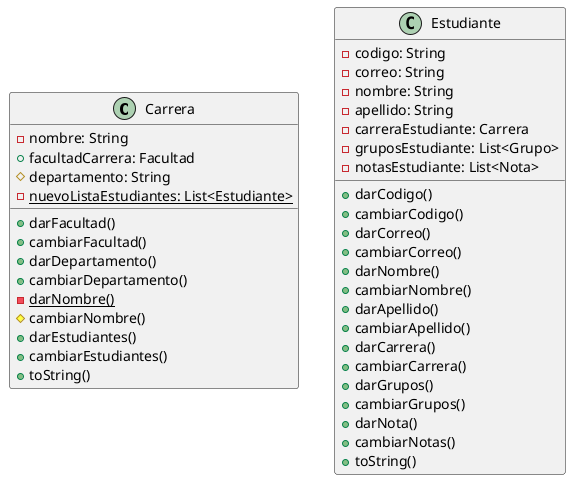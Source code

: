 @startuml
class Carrera{
	-nombre: String
	+facultadCarrera: Facultad
	#departamento: String
	-{static}nuevoListaEstudiantes: List<Estudiante>
	+darFacultad()
	+cambiarFacultad()
	+darDepartamento()
	+cambiarDepartamento()
	-{static}darNombre()
	#cambiarNombre()
	+darEstudiantes()
	+cambiarEstudiantes()
	+toString()
}
class Estudiante{
	-codigo: String
	-correo: String
	-nombre: String
	-apellido: String
	-carreraEstudiante: Carrera
	-gruposEstudiante: List<Grupo>
	-notasEstudiante: List<Nota>
	+darCodigo()
	+cambiarCodigo()
	+darCorreo()
	+cambiarCorreo()
	+darNombre()
	+cambiarNombre()
	+darApellido()
	+cambiarApellido()
	+darCarrera()
	+cambiarCarrera()
	+darGrupos()
	+cambiarGrupos()
	+darNota()
	+cambiarNotas()
	+toString()
}
@enduml
